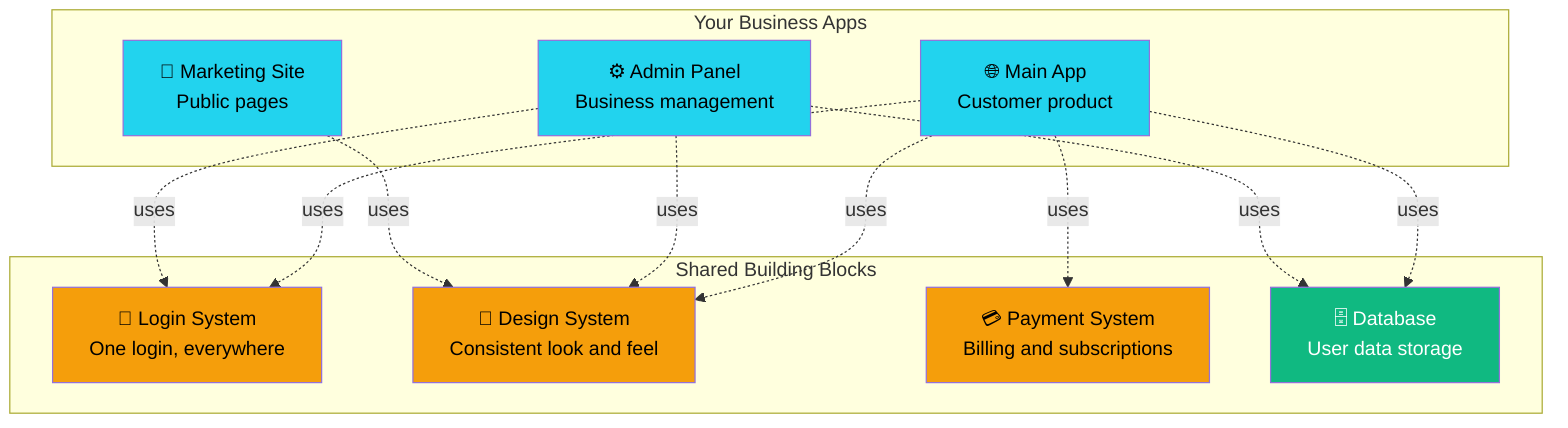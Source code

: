 graph TD
    subgraph "Your Business Apps"
        WEB_APP["🌐 Main App<br/>Customer product"]
        ADMIN_APP["⚙️ Admin Panel<br/>Business management"]
        MARKETING_APP["📢 Marketing Site<br/>Public pages"]
    end
    
    subgraph "Shared Building Blocks"
        AUTH_BLOCK["🔐 Login System<br/>One login, everywhere"]
        UI_BLOCK["🎨 Design System<br/>Consistent look and feel"]
        PAYMENT_BLOCK["💳 Payment System<br/>Billing and subscriptions"]
        DATA_BLOCK["🗄️ Database<br/>User data storage"]
    end
    
    WEB_APP -.->|uses| AUTH_BLOCK
    WEB_APP -.->|uses| UI_BLOCK
    WEB_APP -.->|uses| PAYMENT_BLOCK
    WEB_APP -.->|uses| DATA_BLOCK
    
    ADMIN_APP -.->|uses| AUTH_BLOCK
    ADMIN_APP -.->|uses| UI_BLOCK
    ADMIN_APP -.->|uses| DATA_BLOCK
    
    MARKETING_APP -.->|uses| UI_BLOCK
    
    style WEB_APP fill:#22D3EE,color:#000
    style ADMIN_APP fill:#22D3EE,color:#000
    style MARKETING_APP fill:#22D3EE,color:#000
    style AUTH_BLOCK fill:#F59E0B,color:#000
    style UI_BLOCK fill:#F59E0B,color:#000
    style PAYMENT_BLOCK fill:#F59E0B,color:#000
    style DATA_BLOCK fill:#10B981,color:#fff
